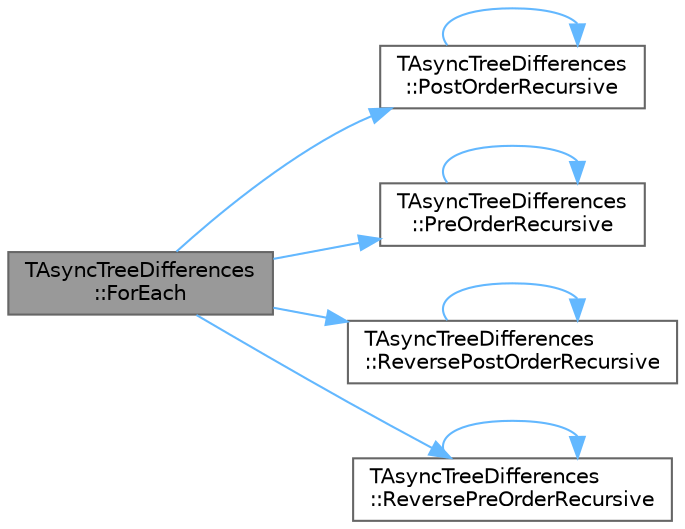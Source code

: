 digraph "TAsyncTreeDifferences::ForEach"
{
 // INTERACTIVE_SVG=YES
 // LATEX_PDF_SIZE
  bgcolor="transparent";
  edge [fontname=Helvetica,fontsize=10,labelfontname=Helvetica,labelfontsize=10];
  node [fontname=Helvetica,fontsize=10,shape=box,height=0.2,width=0.4];
  rankdir="LR";
  Node1 [id="Node000001",label="TAsyncTreeDifferences\l::ForEach",height=0.2,width=0.4,color="gray40", fillcolor="grey60", style="filled", fontcolor="black",tooltip=" "];
  Node1 -> Node2 [id="edge1_Node000001_Node000002",color="steelblue1",style="solid",tooltip=" "];
  Node2 [id="Node000002",label="TAsyncTreeDifferences\l::PostOrderRecursive",height=0.2,width=0.4,color="grey40", fillcolor="white", style="filled",URL="$d7/d73/classTAsyncTreeDifferences.html#a07ff3509ec344a29b53b51828f1c188c",tooltip=" "];
  Node2 -> Node2 [id="edge2_Node000002_Node000002",color="steelblue1",style="solid",tooltip=" "];
  Node1 -> Node3 [id="edge3_Node000001_Node000003",color="steelblue1",style="solid",tooltip=" "];
  Node3 [id="Node000003",label="TAsyncTreeDifferences\l::PreOrderRecursive",height=0.2,width=0.4,color="grey40", fillcolor="white", style="filled",URL="$d7/d73/classTAsyncTreeDifferences.html#a615c5c54c650dc5bdddc96f0fb09ffc0",tooltip=" "];
  Node3 -> Node3 [id="edge4_Node000003_Node000003",color="steelblue1",style="solid",tooltip=" "];
  Node1 -> Node4 [id="edge5_Node000001_Node000004",color="steelblue1",style="solid",tooltip=" "];
  Node4 [id="Node000004",label="TAsyncTreeDifferences\l::ReversePostOrderRecursive",height=0.2,width=0.4,color="grey40", fillcolor="white", style="filled",URL="$d7/d73/classTAsyncTreeDifferences.html#aa3b5c827212abbf04f8fd9ad82ea44c4",tooltip=" "];
  Node4 -> Node4 [id="edge6_Node000004_Node000004",color="steelblue1",style="solid",tooltip=" "];
  Node1 -> Node5 [id="edge7_Node000001_Node000005",color="steelblue1",style="solid",tooltip=" "];
  Node5 [id="Node000005",label="TAsyncTreeDifferences\l::ReversePreOrderRecursive",height=0.2,width=0.4,color="grey40", fillcolor="white", style="filled",URL="$d7/d73/classTAsyncTreeDifferences.html#a8c07613fc4e7a715616dbfd02c06cff0",tooltip=" "];
  Node5 -> Node5 [id="edge8_Node000005_Node000005",color="steelblue1",style="solid",tooltip=" "];
}
